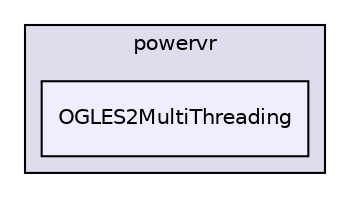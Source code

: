 digraph "PVR/SDK_3.4/Examples/Intermediate/MultiThreading/OGLES2/Build/Android/src/com/powervr/OGLES2MultiThreading" {
  compound=true
  node [ fontsize="10", fontname="Helvetica"];
  edge [ labelfontsize="10", labelfontname="Helvetica"];
  subgraph clusterdir_7d473d8d91439b12d08c618887db4ef0 {
    graph [ bgcolor="#ddddee", pencolor="black", label="powervr" fontname="Helvetica", fontsize="10", URL="dir_7d473d8d91439b12d08c618887db4ef0.html"]
  dir_35f147f583bf648fbd15b185ed305709 [shape=box, label="OGLES2MultiThreading", style="filled", fillcolor="#eeeeff", pencolor="black", URL="dir_35f147f583bf648fbd15b185ed305709.html"];
  }
}
